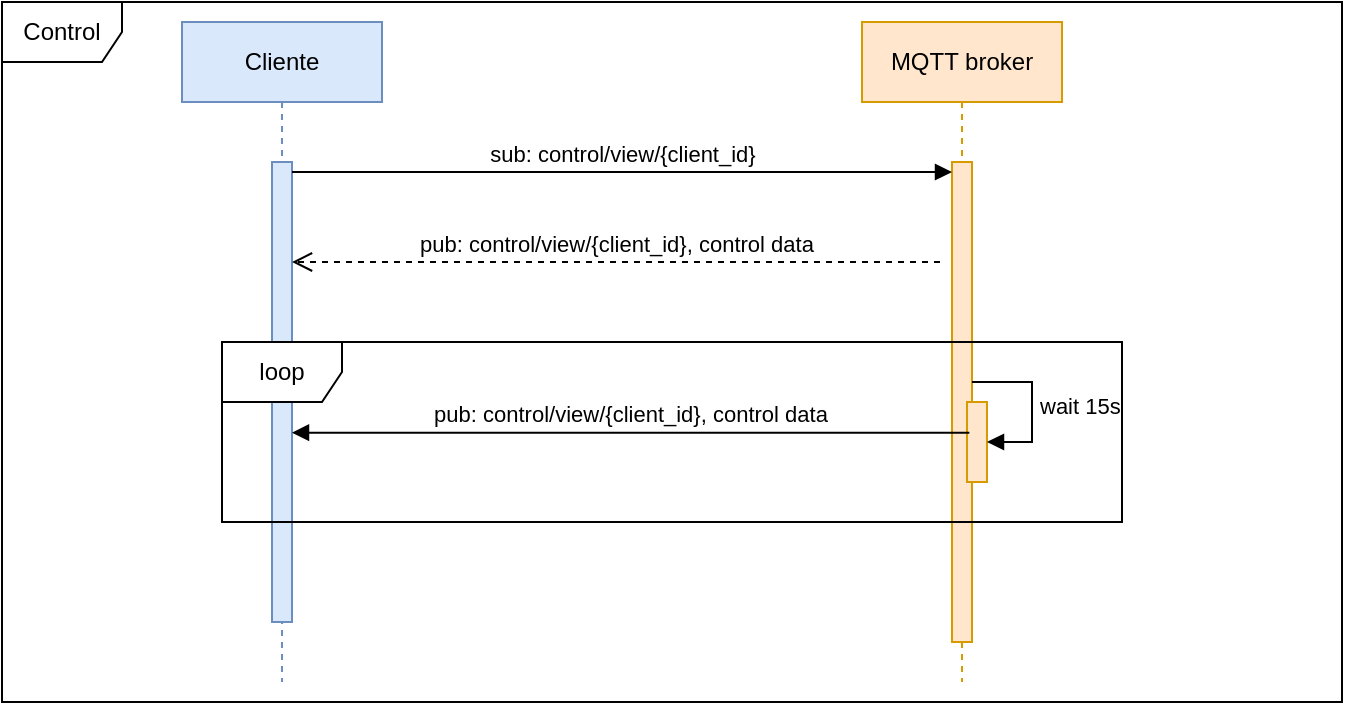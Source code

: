 <mxfile version="27.1.4">
  <diagram name="Página-1" id="c1nH3qmYjXsbv-IB5Y2F">
    <mxGraphModel dx="1188" dy="653" grid="1" gridSize="10" guides="1" tooltips="1" connect="1" arrows="1" fold="1" page="1" pageScale="1" pageWidth="827" pageHeight="1169" math="0" shadow="0">
      <root>
        <mxCell id="0" />
        <mxCell id="1" parent="0" />
        <mxCell id="Rl3pUVa1ZcTwZwLe64zG-1" value="Cliente" style="shape=umlLifeline;perimeter=lifelinePerimeter;whiteSpace=wrap;html=1;container=1;dropTarget=0;collapsible=0;recursiveResize=0;outlineConnect=0;portConstraint=eastwest;newEdgeStyle={&quot;curved&quot;:0,&quot;rounded&quot;:0};fillColor=#dae8fc;strokeColor=#6c8ebf;" parent="1" vertex="1">
          <mxGeometry x="140" y="60" width="100" height="330" as="geometry" />
        </mxCell>
        <mxCell id="Rl3pUVa1ZcTwZwLe64zG-6" value="" style="html=1;points=[[0,0,0,0,5],[0,1,0,0,-5],[1,0,0,0,5],[1,1,0,0,-5]];perimeter=orthogonalPerimeter;outlineConnect=0;targetShapes=umlLifeline;portConstraint=eastwest;newEdgeStyle={&quot;curved&quot;:0,&quot;rounded&quot;:0};fillColor=#dae8fc;strokeColor=#6c8ebf;" parent="Rl3pUVa1ZcTwZwLe64zG-1" vertex="1">
          <mxGeometry x="45" y="70" width="10" height="230" as="geometry" />
        </mxCell>
        <mxCell id="Rl3pUVa1ZcTwZwLe64zG-2" value="MQTT broker" style="shape=umlLifeline;perimeter=lifelinePerimeter;whiteSpace=wrap;html=1;container=1;dropTarget=0;collapsible=0;recursiveResize=0;outlineConnect=0;portConstraint=eastwest;newEdgeStyle={&quot;curved&quot;:0,&quot;rounded&quot;:0};fillColor=#ffe6cc;strokeColor=#d79b00;" parent="1" vertex="1">
          <mxGeometry x="480" y="60" width="100" height="330" as="geometry" />
        </mxCell>
        <mxCell id="Rl3pUVa1ZcTwZwLe64zG-3" value="" style="html=1;points=[[0,0,0,0,5],[0,1,0,0,-5],[1,0,0,0,5],[1,1,0,0,-5]];perimeter=orthogonalPerimeter;outlineConnect=0;targetShapes=umlLifeline;portConstraint=eastwest;newEdgeStyle={&quot;curved&quot;:0,&quot;rounded&quot;:0};fillColor=#ffe6cc;strokeColor=#d79b00;" parent="Rl3pUVa1ZcTwZwLe64zG-2" vertex="1">
          <mxGeometry x="45" y="70" width="10" height="240" as="geometry" />
        </mxCell>
        <mxCell id="Rl3pUVa1ZcTwZwLe64zG-4" value="sub: control/view/{client_id}" style="html=1;verticalAlign=bottom;endArrow=block;curved=0;rounded=0;entryX=0;entryY=0;entryDx=0;entryDy=5;" parent="1" source="Rl3pUVa1ZcTwZwLe64zG-6" target="Rl3pUVa1ZcTwZwLe64zG-3" edge="1">
          <mxGeometry x="-0.002" relative="1" as="geometry">
            <mxPoint x="300" y="125" as="sourcePoint" />
            <mxPoint as="offset" />
          </mxGeometry>
        </mxCell>
        <mxCell id="Rl3pUVa1ZcTwZwLe64zG-23" value="Control" style="shape=umlFrame;whiteSpace=wrap;html=1;pointerEvents=0;" parent="1" vertex="1">
          <mxGeometry x="50" y="50" width="670" height="350" as="geometry" />
        </mxCell>
        <mxCell id="d-V5onAtQstbQLEnnQEx-1" value="pub: control/view/{client_id}, control data" style="html=1;verticalAlign=bottom;endArrow=open;dashed=1;endSize=8;curved=0;rounded=0;" edge="1" parent="1">
          <mxGeometry relative="1" as="geometry">
            <mxPoint x="519.0" y="180" as="sourcePoint" />
            <mxPoint x="195" y="180" as="targetPoint" />
          </mxGeometry>
        </mxCell>
        <mxCell id="d-V5onAtQstbQLEnnQEx-7" value="loop" style="shape=umlFrame;whiteSpace=wrap;html=1;pointerEvents=0;" vertex="1" parent="1">
          <mxGeometry x="160" y="220" width="450" height="90" as="geometry" />
        </mxCell>
        <mxCell id="d-V5onAtQstbQLEnnQEx-13" value="" style="html=1;points=[[0,0,0,0,5],[0,1,0,0,-5],[1,0,0,0,5],[1,1,0,0,-5]];perimeter=orthogonalPerimeter;outlineConnect=0;targetShapes=umlLifeline;portConstraint=eastwest;newEdgeStyle={&quot;curved&quot;:0,&quot;rounded&quot;:0};fillColor=#ffe6cc;strokeColor=#d79b00;" vertex="1" parent="1">
          <mxGeometry x="532.5" y="250" width="10" height="40" as="geometry" />
        </mxCell>
        <mxCell id="d-V5onAtQstbQLEnnQEx-14" value="wait 15s" style="html=1;align=left;spacingLeft=2;endArrow=block;rounded=0;edgeStyle=orthogonalEdgeStyle;curved=0;rounded=0;" edge="1" target="d-V5onAtQstbQLEnnQEx-13" parent="1">
          <mxGeometry relative="1" as="geometry">
            <mxPoint x="535" y="240" as="sourcePoint" />
            <Array as="points">
              <mxPoint x="565" y="270" />
            </Array>
          </mxGeometry>
        </mxCell>
        <mxCell id="d-V5onAtQstbQLEnnQEx-15" value="pub: control/view/{client_id}, control data" style="html=1;verticalAlign=bottom;endArrow=block;curved=0;rounded=0;exitX=0.117;exitY=0.383;exitDx=0;exitDy=0;exitPerimeter=0;" edge="1" parent="1" source="d-V5onAtQstbQLEnnQEx-13" target="Rl3pUVa1ZcTwZwLe64zG-6">
          <mxGeometry width="80" relative="1" as="geometry">
            <mxPoint x="392.5" y="380" as="sourcePoint" />
            <mxPoint x="197.5" y="315.32" as="targetPoint" />
          </mxGeometry>
        </mxCell>
      </root>
    </mxGraphModel>
  </diagram>
</mxfile>
